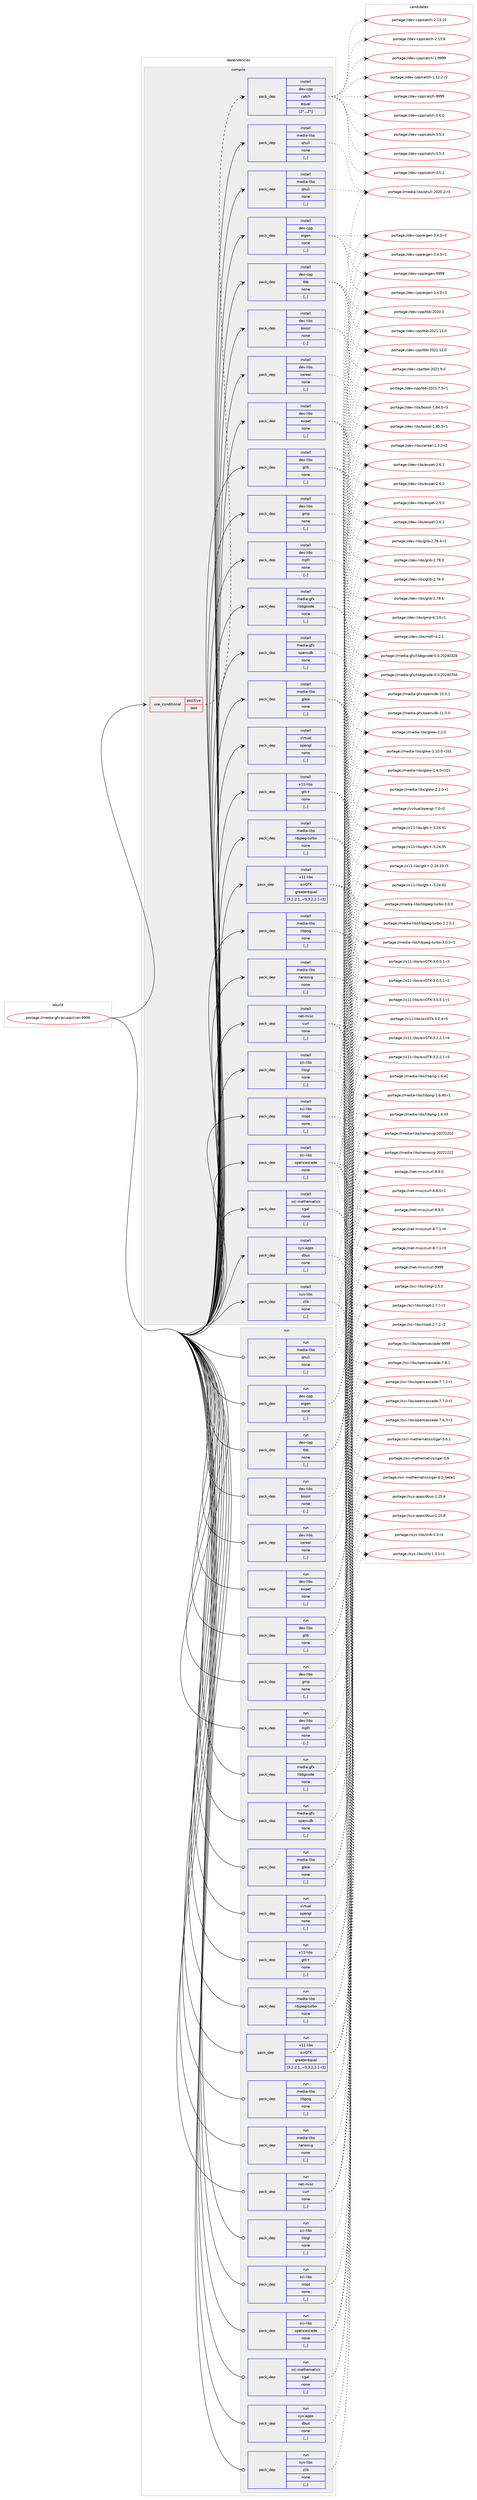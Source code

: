 digraph prolog {

# *************
# Graph options
# *************

newrank=true;
concentrate=true;
compound=true;
graph [rankdir=LR,fontname=Helvetica,fontsize=10,ranksep=1.5];#, ranksep=2.5, nodesep=0.2];
edge  [arrowhead=vee];
node  [fontname=Helvetica,fontsize=10];

# **********
# The ebuild
# **********

subgraph cluster_leftcol {
color=gray;
label=<<i>ebuild</i>>;
id [label="portage://media-gfx/prusaslicer-9999", color=red, width=4, href="../media-gfx/prusaslicer-9999.svg"];
}

# ****************
# The dependencies
# ****************

subgraph cluster_midcol {
color=gray;
label=<<i>dependencies</i>>;
subgraph cluster_compile {
fillcolor="#eeeeee";
style=filled;
label=<<i>compile</i>>;
subgraph cond73976 {
dependency293574 [label=<<TABLE BORDER="0" CELLBORDER="1" CELLSPACING="0" CELLPADDING="4"><TR><TD ROWSPAN="3" CELLPADDING="10">use_conditional</TD></TR><TR><TD>positive</TD></TR><TR><TD>test</TD></TR></TABLE>>, shape=none, color=red];
subgraph pack217248 {
dependency293575 [label=<<TABLE BORDER="0" CELLBORDER="1" CELLSPACING="0" CELLPADDING="4" WIDTH="220"><TR><TD ROWSPAN="6" CELLPADDING="30">pack_dep</TD></TR><TR><TD WIDTH="110">install</TD></TR><TR><TD>dev-cpp</TD></TR><TR><TD>catch</TD></TR><TR><TD>equal</TD></TR><TR><TD>[2*,,,2*]</TD></TR></TABLE>>, shape=none, color=blue];
}
dependency293574:e -> dependency293575:w [weight=20,style="dashed",arrowhead="vee"];
}
id:e -> dependency293574:w [weight=20,style="solid",arrowhead="vee"];
subgraph pack217249 {
dependency293576 [label=<<TABLE BORDER="0" CELLBORDER="1" CELLSPACING="0" CELLPADDING="4" WIDTH="220"><TR><TD ROWSPAN="6" CELLPADDING="30">pack_dep</TD></TR><TR><TD WIDTH="110">install</TD></TR><TR><TD>dev-cpp</TD></TR><TR><TD>eigen</TD></TR><TR><TD>none</TD></TR><TR><TD>[,,]</TD></TR></TABLE>>, shape=none, color=blue];
}
id:e -> dependency293576:w [weight=20,style="solid",arrowhead="vee"];
subgraph pack217250 {
dependency293577 [label=<<TABLE BORDER="0" CELLBORDER="1" CELLSPACING="0" CELLPADDING="4" WIDTH="220"><TR><TD ROWSPAN="6" CELLPADDING="30">pack_dep</TD></TR><TR><TD WIDTH="110">install</TD></TR><TR><TD>dev-cpp</TD></TR><TR><TD>tbb</TD></TR><TR><TD>none</TD></TR><TR><TD>[,,]</TD></TR></TABLE>>, shape=none, color=blue];
}
id:e -> dependency293577:w [weight=20,style="solid",arrowhead="vee"];
subgraph pack217251 {
dependency293578 [label=<<TABLE BORDER="0" CELLBORDER="1" CELLSPACING="0" CELLPADDING="4" WIDTH="220"><TR><TD ROWSPAN="6" CELLPADDING="30">pack_dep</TD></TR><TR><TD WIDTH="110">install</TD></TR><TR><TD>dev-libs</TD></TR><TR><TD>boost</TD></TR><TR><TD>none</TD></TR><TR><TD>[,,]</TD></TR></TABLE>>, shape=none, color=blue];
}
id:e -> dependency293578:w [weight=20,style="solid",arrowhead="vee"];
subgraph pack217252 {
dependency293579 [label=<<TABLE BORDER="0" CELLBORDER="1" CELLSPACING="0" CELLPADDING="4" WIDTH="220"><TR><TD ROWSPAN="6" CELLPADDING="30">pack_dep</TD></TR><TR><TD WIDTH="110">install</TD></TR><TR><TD>dev-libs</TD></TR><TR><TD>cereal</TD></TR><TR><TD>none</TD></TR><TR><TD>[,,]</TD></TR></TABLE>>, shape=none, color=blue];
}
id:e -> dependency293579:w [weight=20,style="solid",arrowhead="vee"];
subgraph pack217253 {
dependency293580 [label=<<TABLE BORDER="0" CELLBORDER="1" CELLSPACING="0" CELLPADDING="4" WIDTH="220"><TR><TD ROWSPAN="6" CELLPADDING="30">pack_dep</TD></TR><TR><TD WIDTH="110">install</TD></TR><TR><TD>dev-libs</TD></TR><TR><TD>expat</TD></TR><TR><TD>none</TD></TR><TR><TD>[,,]</TD></TR></TABLE>>, shape=none, color=blue];
}
id:e -> dependency293580:w [weight=20,style="solid",arrowhead="vee"];
subgraph pack217254 {
dependency293581 [label=<<TABLE BORDER="0" CELLBORDER="1" CELLSPACING="0" CELLPADDING="4" WIDTH="220"><TR><TD ROWSPAN="6" CELLPADDING="30">pack_dep</TD></TR><TR><TD WIDTH="110">install</TD></TR><TR><TD>dev-libs</TD></TR><TR><TD>glib</TD></TR><TR><TD>none</TD></TR><TR><TD>[,,]</TD></TR></TABLE>>, shape=none, color=blue];
}
id:e -> dependency293581:w [weight=20,style="solid",arrowhead="vee"];
subgraph pack217255 {
dependency293582 [label=<<TABLE BORDER="0" CELLBORDER="1" CELLSPACING="0" CELLPADDING="4" WIDTH="220"><TR><TD ROWSPAN="6" CELLPADDING="30">pack_dep</TD></TR><TR><TD WIDTH="110">install</TD></TR><TR><TD>dev-libs</TD></TR><TR><TD>gmp</TD></TR><TR><TD>none</TD></TR><TR><TD>[,,]</TD></TR></TABLE>>, shape=none, color=blue];
}
id:e -> dependency293582:w [weight=20,style="solid",arrowhead="vee"];
subgraph pack217256 {
dependency293583 [label=<<TABLE BORDER="0" CELLBORDER="1" CELLSPACING="0" CELLPADDING="4" WIDTH="220"><TR><TD ROWSPAN="6" CELLPADDING="30">pack_dep</TD></TR><TR><TD WIDTH="110">install</TD></TR><TR><TD>dev-libs</TD></TR><TR><TD>mpfr</TD></TR><TR><TD>none</TD></TR><TR><TD>[,,]</TD></TR></TABLE>>, shape=none, color=blue];
}
id:e -> dependency293583:w [weight=20,style="solid",arrowhead="vee"];
subgraph pack217257 {
dependency293584 [label=<<TABLE BORDER="0" CELLBORDER="1" CELLSPACING="0" CELLPADDING="4" WIDTH="220"><TR><TD ROWSPAN="6" CELLPADDING="30">pack_dep</TD></TR><TR><TD WIDTH="110">install</TD></TR><TR><TD>media-gfx</TD></TR><TR><TD>libbgcode</TD></TR><TR><TD>none</TD></TR><TR><TD>[,,]</TD></TR></TABLE>>, shape=none, color=blue];
}
id:e -> dependency293584:w [weight=20,style="solid",arrowhead="vee"];
subgraph pack217258 {
dependency293585 [label=<<TABLE BORDER="0" CELLBORDER="1" CELLSPACING="0" CELLPADDING="4" WIDTH="220"><TR><TD ROWSPAN="6" CELLPADDING="30">pack_dep</TD></TR><TR><TD WIDTH="110">install</TD></TR><TR><TD>media-gfx</TD></TR><TR><TD>openvdb</TD></TR><TR><TD>none</TD></TR><TR><TD>[,,]</TD></TR></TABLE>>, shape=none, color=blue];
}
id:e -> dependency293585:w [weight=20,style="solid",arrowhead="vee"];
subgraph pack217259 {
dependency293586 [label=<<TABLE BORDER="0" CELLBORDER="1" CELLSPACING="0" CELLPADDING="4" WIDTH="220"><TR><TD ROWSPAN="6" CELLPADDING="30">pack_dep</TD></TR><TR><TD WIDTH="110">install</TD></TR><TR><TD>media-libs</TD></TR><TR><TD>glew</TD></TR><TR><TD>none</TD></TR><TR><TD>[,,]</TD></TR></TABLE>>, shape=none, color=blue];
}
id:e -> dependency293586:w [weight=20,style="solid",arrowhead="vee"];
subgraph pack217260 {
dependency293587 [label=<<TABLE BORDER="0" CELLBORDER="1" CELLSPACING="0" CELLPADDING="4" WIDTH="220"><TR><TD ROWSPAN="6" CELLPADDING="30">pack_dep</TD></TR><TR><TD WIDTH="110">install</TD></TR><TR><TD>media-libs</TD></TR><TR><TD>libjpeg-turbo</TD></TR><TR><TD>none</TD></TR><TR><TD>[,,]</TD></TR></TABLE>>, shape=none, color=blue];
}
id:e -> dependency293587:w [weight=20,style="solid",arrowhead="vee"];
subgraph pack217261 {
dependency293588 [label=<<TABLE BORDER="0" CELLBORDER="1" CELLSPACING="0" CELLPADDING="4" WIDTH="220"><TR><TD ROWSPAN="6" CELLPADDING="30">pack_dep</TD></TR><TR><TD WIDTH="110">install</TD></TR><TR><TD>media-libs</TD></TR><TR><TD>libpng</TD></TR><TR><TD>none</TD></TR><TR><TD>[,,]</TD></TR></TABLE>>, shape=none, color=blue];
}
id:e -> dependency293588:w [weight=20,style="solid",arrowhead="vee"];
subgraph pack217262 {
dependency293589 [label=<<TABLE BORDER="0" CELLBORDER="1" CELLSPACING="0" CELLPADDING="4" WIDTH="220"><TR><TD ROWSPAN="6" CELLPADDING="30">pack_dep</TD></TR><TR><TD WIDTH="110">install</TD></TR><TR><TD>media-libs</TD></TR><TR><TD>nanosvg</TD></TR><TR><TD>none</TD></TR><TR><TD>[,,]</TD></TR></TABLE>>, shape=none, color=blue];
}
id:e -> dependency293589:w [weight=20,style="solid",arrowhead="vee"];
subgraph pack217263 {
dependency293590 [label=<<TABLE BORDER="0" CELLBORDER="1" CELLSPACING="0" CELLPADDING="4" WIDTH="220"><TR><TD ROWSPAN="6" CELLPADDING="30">pack_dep</TD></TR><TR><TD WIDTH="110">install</TD></TR><TR><TD>media-libs</TD></TR><TR><TD>qhull</TD></TR><TR><TD>none</TD></TR><TR><TD>[,,]</TD></TR></TABLE>>, shape=none, color=blue];
}
id:e -> dependency293590:w [weight=20,style="solid",arrowhead="vee"];
subgraph pack217264 {
dependency293591 [label=<<TABLE BORDER="0" CELLBORDER="1" CELLSPACING="0" CELLPADDING="4" WIDTH="220"><TR><TD ROWSPAN="6" CELLPADDING="30">pack_dep</TD></TR><TR><TD WIDTH="110">install</TD></TR><TR><TD>media-libs</TD></TR><TR><TD>qhull</TD></TR><TR><TD>none</TD></TR><TR><TD>[,,]</TD></TR></TABLE>>, shape=none, color=blue];
}
id:e -> dependency293591:w [weight=20,style="solid",arrowhead="vee"];
subgraph pack217265 {
dependency293592 [label=<<TABLE BORDER="0" CELLBORDER="1" CELLSPACING="0" CELLPADDING="4" WIDTH="220"><TR><TD ROWSPAN="6" CELLPADDING="30">pack_dep</TD></TR><TR><TD WIDTH="110">install</TD></TR><TR><TD>net-misc</TD></TR><TR><TD>curl</TD></TR><TR><TD>none</TD></TR><TR><TD>[,,]</TD></TR></TABLE>>, shape=none, color=blue];
}
id:e -> dependency293592:w [weight=20,style="solid",arrowhead="vee"];
subgraph pack217266 {
dependency293593 [label=<<TABLE BORDER="0" CELLBORDER="1" CELLSPACING="0" CELLPADDING="4" WIDTH="220"><TR><TD ROWSPAN="6" CELLPADDING="30">pack_dep</TD></TR><TR><TD WIDTH="110">install</TD></TR><TR><TD>sci-libs</TD></TR><TR><TD>libigl</TD></TR><TR><TD>none</TD></TR><TR><TD>[,,]</TD></TR></TABLE>>, shape=none, color=blue];
}
id:e -> dependency293593:w [weight=20,style="solid",arrowhead="vee"];
subgraph pack217267 {
dependency293594 [label=<<TABLE BORDER="0" CELLBORDER="1" CELLSPACING="0" CELLPADDING="4" WIDTH="220"><TR><TD ROWSPAN="6" CELLPADDING="30">pack_dep</TD></TR><TR><TD WIDTH="110">install</TD></TR><TR><TD>sci-libs</TD></TR><TR><TD>nlopt</TD></TR><TR><TD>none</TD></TR><TR><TD>[,,]</TD></TR></TABLE>>, shape=none, color=blue];
}
id:e -> dependency293594:w [weight=20,style="solid",arrowhead="vee"];
subgraph pack217268 {
dependency293595 [label=<<TABLE BORDER="0" CELLBORDER="1" CELLSPACING="0" CELLPADDING="4" WIDTH="220"><TR><TD ROWSPAN="6" CELLPADDING="30">pack_dep</TD></TR><TR><TD WIDTH="110">install</TD></TR><TR><TD>sci-libs</TD></TR><TR><TD>opencascade</TD></TR><TR><TD>none</TD></TR><TR><TD>[,,]</TD></TR></TABLE>>, shape=none, color=blue];
}
id:e -> dependency293595:w [weight=20,style="solid",arrowhead="vee"];
subgraph pack217269 {
dependency293596 [label=<<TABLE BORDER="0" CELLBORDER="1" CELLSPACING="0" CELLPADDING="4" WIDTH="220"><TR><TD ROWSPAN="6" CELLPADDING="30">pack_dep</TD></TR><TR><TD WIDTH="110">install</TD></TR><TR><TD>sci-mathematics</TD></TR><TR><TD>cgal</TD></TR><TR><TD>none</TD></TR><TR><TD>[,,]</TD></TR></TABLE>>, shape=none, color=blue];
}
id:e -> dependency293596:w [weight=20,style="solid",arrowhead="vee"];
subgraph pack217270 {
dependency293597 [label=<<TABLE BORDER="0" CELLBORDER="1" CELLSPACING="0" CELLPADDING="4" WIDTH="220"><TR><TD ROWSPAN="6" CELLPADDING="30">pack_dep</TD></TR><TR><TD WIDTH="110">install</TD></TR><TR><TD>sys-apps</TD></TR><TR><TD>dbus</TD></TR><TR><TD>none</TD></TR><TR><TD>[,,]</TD></TR></TABLE>>, shape=none, color=blue];
}
id:e -> dependency293597:w [weight=20,style="solid",arrowhead="vee"];
subgraph pack217271 {
dependency293598 [label=<<TABLE BORDER="0" CELLBORDER="1" CELLSPACING="0" CELLPADDING="4" WIDTH="220"><TR><TD ROWSPAN="6" CELLPADDING="30">pack_dep</TD></TR><TR><TD WIDTH="110">install</TD></TR><TR><TD>sys-libs</TD></TR><TR><TD>zlib</TD></TR><TR><TD>none</TD></TR><TR><TD>[,,]</TD></TR></TABLE>>, shape=none, color=blue];
}
id:e -> dependency293598:w [weight=20,style="solid",arrowhead="vee"];
subgraph pack217272 {
dependency293599 [label=<<TABLE BORDER="0" CELLBORDER="1" CELLSPACING="0" CELLPADDING="4" WIDTH="220"><TR><TD ROWSPAN="6" CELLPADDING="30">pack_dep</TD></TR><TR><TD WIDTH="110">install</TD></TR><TR><TD>virtual</TD></TR><TR><TD>opengl</TD></TR><TR><TD>none</TD></TR><TR><TD>[,,]</TD></TR></TABLE>>, shape=none, color=blue];
}
id:e -> dependency293599:w [weight=20,style="solid",arrowhead="vee"];
subgraph pack217273 {
dependency293600 [label=<<TABLE BORDER="0" CELLBORDER="1" CELLSPACING="0" CELLPADDING="4" WIDTH="220"><TR><TD ROWSPAN="6" CELLPADDING="30">pack_dep</TD></TR><TR><TD WIDTH="110">install</TD></TR><TR><TD>x11-libs</TD></TR><TR><TD>gtk+</TD></TR><TR><TD>none</TD></TR><TR><TD>[,,]</TD></TR></TABLE>>, shape=none, color=blue];
}
id:e -> dependency293600:w [weight=20,style="solid",arrowhead="vee"];
subgraph pack217274 {
dependency293601 [label=<<TABLE BORDER="0" CELLBORDER="1" CELLSPACING="0" CELLPADDING="4" WIDTH="220"><TR><TD ROWSPAN="6" CELLPADDING="30">pack_dep</TD></TR><TR><TD WIDTH="110">install</TD></TR><TR><TD>x11-libs</TD></TR><TR><TD>wxGTK</TD></TR><TR><TD>greaterequal</TD></TR><TR><TD>[3.2.2.1,,-r3,3.2.2.1-r3]</TD></TR></TABLE>>, shape=none, color=blue];
}
id:e -> dependency293601:w [weight=20,style="solid",arrowhead="vee"];
}
subgraph cluster_compileandrun {
fillcolor="#eeeeee";
style=filled;
label=<<i>compile and run</i>>;
}
subgraph cluster_run {
fillcolor="#eeeeee";
style=filled;
label=<<i>run</i>>;
subgraph pack217275 {
dependency293602 [label=<<TABLE BORDER="0" CELLBORDER="1" CELLSPACING="0" CELLPADDING="4" WIDTH="220"><TR><TD ROWSPAN="6" CELLPADDING="30">pack_dep</TD></TR><TR><TD WIDTH="110">run</TD></TR><TR><TD>dev-cpp</TD></TR><TR><TD>eigen</TD></TR><TR><TD>none</TD></TR><TR><TD>[,,]</TD></TR></TABLE>>, shape=none, color=blue];
}
id:e -> dependency293602:w [weight=20,style="solid",arrowhead="odot"];
subgraph pack217276 {
dependency293603 [label=<<TABLE BORDER="0" CELLBORDER="1" CELLSPACING="0" CELLPADDING="4" WIDTH="220"><TR><TD ROWSPAN="6" CELLPADDING="30">pack_dep</TD></TR><TR><TD WIDTH="110">run</TD></TR><TR><TD>dev-cpp</TD></TR><TR><TD>tbb</TD></TR><TR><TD>none</TD></TR><TR><TD>[,,]</TD></TR></TABLE>>, shape=none, color=blue];
}
id:e -> dependency293603:w [weight=20,style="solid",arrowhead="odot"];
subgraph pack217277 {
dependency293604 [label=<<TABLE BORDER="0" CELLBORDER="1" CELLSPACING="0" CELLPADDING="4" WIDTH="220"><TR><TD ROWSPAN="6" CELLPADDING="30">pack_dep</TD></TR><TR><TD WIDTH="110">run</TD></TR><TR><TD>dev-libs</TD></TR><TR><TD>boost</TD></TR><TR><TD>none</TD></TR><TR><TD>[,,]</TD></TR></TABLE>>, shape=none, color=blue];
}
id:e -> dependency293604:w [weight=20,style="solid",arrowhead="odot"];
subgraph pack217278 {
dependency293605 [label=<<TABLE BORDER="0" CELLBORDER="1" CELLSPACING="0" CELLPADDING="4" WIDTH="220"><TR><TD ROWSPAN="6" CELLPADDING="30">pack_dep</TD></TR><TR><TD WIDTH="110">run</TD></TR><TR><TD>dev-libs</TD></TR><TR><TD>cereal</TD></TR><TR><TD>none</TD></TR><TR><TD>[,,]</TD></TR></TABLE>>, shape=none, color=blue];
}
id:e -> dependency293605:w [weight=20,style="solid",arrowhead="odot"];
subgraph pack217279 {
dependency293606 [label=<<TABLE BORDER="0" CELLBORDER="1" CELLSPACING="0" CELLPADDING="4" WIDTH="220"><TR><TD ROWSPAN="6" CELLPADDING="30">pack_dep</TD></TR><TR><TD WIDTH="110">run</TD></TR><TR><TD>dev-libs</TD></TR><TR><TD>expat</TD></TR><TR><TD>none</TD></TR><TR><TD>[,,]</TD></TR></TABLE>>, shape=none, color=blue];
}
id:e -> dependency293606:w [weight=20,style="solid",arrowhead="odot"];
subgraph pack217280 {
dependency293607 [label=<<TABLE BORDER="0" CELLBORDER="1" CELLSPACING="0" CELLPADDING="4" WIDTH="220"><TR><TD ROWSPAN="6" CELLPADDING="30">pack_dep</TD></TR><TR><TD WIDTH="110">run</TD></TR><TR><TD>dev-libs</TD></TR><TR><TD>glib</TD></TR><TR><TD>none</TD></TR><TR><TD>[,,]</TD></TR></TABLE>>, shape=none, color=blue];
}
id:e -> dependency293607:w [weight=20,style="solid",arrowhead="odot"];
subgraph pack217281 {
dependency293608 [label=<<TABLE BORDER="0" CELLBORDER="1" CELLSPACING="0" CELLPADDING="4" WIDTH="220"><TR><TD ROWSPAN="6" CELLPADDING="30">pack_dep</TD></TR><TR><TD WIDTH="110">run</TD></TR><TR><TD>dev-libs</TD></TR><TR><TD>gmp</TD></TR><TR><TD>none</TD></TR><TR><TD>[,,]</TD></TR></TABLE>>, shape=none, color=blue];
}
id:e -> dependency293608:w [weight=20,style="solid",arrowhead="odot"];
subgraph pack217282 {
dependency293609 [label=<<TABLE BORDER="0" CELLBORDER="1" CELLSPACING="0" CELLPADDING="4" WIDTH="220"><TR><TD ROWSPAN="6" CELLPADDING="30">pack_dep</TD></TR><TR><TD WIDTH="110">run</TD></TR><TR><TD>dev-libs</TD></TR><TR><TD>mpfr</TD></TR><TR><TD>none</TD></TR><TR><TD>[,,]</TD></TR></TABLE>>, shape=none, color=blue];
}
id:e -> dependency293609:w [weight=20,style="solid",arrowhead="odot"];
subgraph pack217283 {
dependency293610 [label=<<TABLE BORDER="0" CELLBORDER="1" CELLSPACING="0" CELLPADDING="4" WIDTH="220"><TR><TD ROWSPAN="6" CELLPADDING="30">pack_dep</TD></TR><TR><TD WIDTH="110">run</TD></TR><TR><TD>media-gfx</TD></TR><TR><TD>libbgcode</TD></TR><TR><TD>none</TD></TR><TR><TD>[,,]</TD></TR></TABLE>>, shape=none, color=blue];
}
id:e -> dependency293610:w [weight=20,style="solid",arrowhead="odot"];
subgraph pack217284 {
dependency293611 [label=<<TABLE BORDER="0" CELLBORDER="1" CELLSPACING="0" CELLPADDING="4" WIDTH="220"><TR><TD ROWSPAN="6" CELLPADDING="30">pack_dep</TD></TR><TR><TD WIDTH="110">run</TD></TR><TR><TD>media-gfx</TD></TR><TR><TD>openvdb</TD></TR><TR><TD>none</TD></TR><TR><TD>[,,]</TD></TR></TABLE>>, shape=none, color=blue];
}
id:e -> dependency293611:w [weight=20,style="solid",arrowhead="odot"];
subgraph pack217285 {
dependency293612 [label=<<TABLE BORDER="0" CELLBORDER="1" CELLSPACING="0" CELLPADDING="4" WIDTH="220"><TR><TD ROWSPAN="6" CELLPADDING="30">pack_dep</TD></TR><TR><TD WIDTH="110">run</TD></TR><TR><TD>media-libs</TD></TR><TR><TD>glew</TD></TR><TR><TD>none</TD></TR><TR><TD>[,,]</TD></TR></TABLE>>, shape=none, color=blue];
}
id:e -> dependency293612:w [weight=20,style="solid",arrowhead="odot"];
subgraph pack217286 {
dependency293613 [label=<<TABLE BORDER="0" CELLBORDER="1" CELLSPACING="0" CELLPADDING="4" WIDTH="220"><TR><TD ROWSPAN="6" CELLPADDING="30">pack_dep</TD></TR><TR><TD WIDTH="110">run</TD></TR><TR><TD>media-libs</TD></TR><TR><TD>libjpeg-turbo</TD></TR><TR><TD>none</TD></TR><TR><TD>[,,]</TD></TR></TABLE>>, shape=none, color=blue];
}
id:e -> dependency293613:w [weight=20,style="solid",arrowhead="odot"];
subgraph pack217287 {
dependency293614 [label=<<TABLE BORDER="0" CELLBORDER="1" CELLSPACING="0" CELLPADDING="4" WIDTH="220"><TR><TD ROWSPAN="6" CELLPADDING="30">pack_dep</TD></TR><TR><TD WIDTH="110">run</TD></TR><TR><TD>media-libs</TD></TR><TR><TD>libpng</TD></TR><TR><TD>none</TD></TR><TR><TD>[,,]</TD></TR></TABLE>>, shape=none, color=blue];
}
id:e -> dependency293614:w [weight=20,style="solid",arrowhead="odot"];
subgraph pack217288 {
dependency293615 [label=<<TABLE BORDER="0" CELLBORDER="1" CELLSPACING="0" CELLPADDING="4" WIDTH="220"><TR><TD ROWSPAN="6" CELLPADDING="30">pack_dep</TD></TR><TR><TD WIDTH="110">run</TD></TR><TR><TD>media-libs</TD></TR><TR><TD>nanosvg</TD></TR><TR><TD>none</TD></TR><TR><TD>[,,]</TD></TR></TABLE>>, shape=none, color=blue];
}
id:e -> dependency293615:w [weight=20,style="solid",arrowhead="odot"];
subgraph pack217289 {
dependency293616 [label=<<TABLE BORDER="0" CELLBORDER="1" CELLSPACING="0" CELLPADDING="4" WIDTH="220"><TR><TD ROWSPAN="6" CELLPADDING="30">pack_dep</TD></TR><TR><TD WIDTH="110">run</TD></TR><TR><TD>media-libs</TD></TR><TR><TD>qhull</TD></TR><TR><TD>none</TD></TR><TR><TD>[,,]</TD></TR></TABLE>>, shape=none, color=blue];
}
id:e -> dependency293616:w [weight=20,style="solid",arrowhead="odot"];
subgraph pack217290 {
dependency293617 [label=<<TABLE BORDER="0" CELLBORDER="1" CELLSPACING="0" CELLPADDING="4" WIDTH="220"><TR><TD ROWSPAN="6" CELLPADDING="30">pack_dep</TD></TR><TR><TD WIDTH="110">run</TD></TR><TR><TD>net-misc</TD></TR><TR><TD>curl</TD></TR><TR><TD>none</TD></TR><TR><TD>[,,]</TD></TR></TABLE>>, shape=none, color=blue];
}
id:e -> dependency293617:w [weight=20,style="solid",arrowhead="odot"];
subgraph pack217291 {
dependency293618 [label=<<TABLE BORDER="0" CELLBORDER="1" CELLSPACING="0" CELLPADDING="4" WIDTH="220"><TR><TD ROWSPAN="6" CELLPADDING="30">pack_dep</TD></TR><TR><TD WIDTH="110">run</TD></TR><TR><TD>sci-libs</TD></TR><TR><TD>libigl</TD></TR><TR><TD>none</TD></TR><TR><TD>[,,]</TD></TR></TABLE>>, shape=none, color=blue];
}
id:e -> dependency293618:w [weight=20,style="solid",arrowhead="odot"];
subgraph pack217292 {
dependency293619 [label=<<TABLE BORDER="0" CELLBORDER="1" CELLSPACING="0" CELLPADDING="4" WIDTH="220"><TR><TD ROWSPAN="6" CELLPADDING="30">pack_dep</TD></TR><TR><TD WIDTH="110">run</TD></TR><TR><TD>sci-libs</TD></TR><TR><TD>nlopt</TD></TR><TR><TD>none</TD></TR><TR><TD>[,,]</TD></TR></TABLE>>, shape=none, color=blue];
}
id:e -> dependency293619:w [weight=20,style="solid",arrowhead="odot"];
subgraph pack217293 {
dependency293620 [label=<<TABLE BORDER="0" CELLBORDER="1" CELLSPACING="0" CELLPADDING="4" WIDTH="220"><TR><TD ROWSPAN="6" CELLPADDING="30">pack_dep</TD></TR><TR><TD WIDTH="110">run</TD></TR><TR><TD>sci-libs</TD></TR><TR><TD>opencascade</TD></TR><TR><TD>none</TD></TR><TR><TD>[,,]</TD></TR></TABLE>>, shape=none, color=blue];
}
id:e -> dependency293620:w [weight=20,style="solid",arrowhead="odot"];
subgraph pack217294 {
dependency293621 [label=<<TABLE BORDER="0" CELLBORDER="1" CELLSPACING="0" CELLPADDING="4" WIDTH="220"><TR><TD ROWSPAN="6" CELLPADDING="30">pack_dep</TD></TR><TR><TD WIDTH="110">run</TD></TR><TR><TD>sci-mathematics</TD></TR><TR><TD>cgal</TD></TR><TR><TD>none</TD></TR><TR><TD>[,,]</TD></TR></TABLE>>, shape=none, color=blue];
}
id:e -> dependency293621:w [weight=20,style="solid",arrowhead="odot"];
subgraph pack217295 {
dependency293622 [label=<<TABLE BORDER="0" CELLBORDER="1" CELLSPACING="0" CELLPADDING="4" WIDTH="220"><TR><TD ROWSPAN="6" CELLPADDING="30">pack_dep</TD></TR><TR><TD WIDTH="110">run</TD></TR><TR><TD>sys-apps</TD></TR><TR><TD>dbus</TD></TR><TR><TD>none</TD></TR><TR><TD>[,,]</TD></TR></TABLE>>, shape=none, color=blue];
}
id:e -> dependency293622:w [weight=20,style="solid",arrowhead="odot"];
subgraph pack217296 {
dependency293623 [label=<<TABLE BORDER="0" CELLBORDER="1" CELLSPACING="0" CELLPADDING="4" WIDTH="220"><TR><TD ROWSPAN="6" CELLPADDING="30">pack_dep</TD></TR><TR><TD WIDTH="110">run</TD></TR><TR><TD>sys-libs</TD></TR><TR><TD>zlib</TD></TR><TR><TD>none</TD></TR><TR><TD>[,,]</TD></TR></TABLE>>, shape=none, color=blue];
}
id:e -> dependency293623:w [weight=20,style="solid",arrowhead="odot"];
subgraph pack217297 {
dependency293624 [label=<<TABLE BORDER="0" CELLBORDER="1" CELLSPACING="0" CELLPADDING="4" WIDTH="220"><TR><TD ROWSPAN="6" CELLPADDING="30">pack_dep</TD></TR><TR><TD WIDTH="110">run</TD></TR><TR><TD>virtual</TD></TR><TR><TD>opengl</TD></TR><TR><TD>none</TD></TR><TR><TD>[,,]</TD></TR></TABLE>>, shape=none, color=blue];
}
id:e -> dependency293624:w [weight=20,style="solid",arrowhead="odot"];
subgraph pack217298 {
dependency293625 [label=<<TABLE BORDER="0" CELLBORDER="1" CELLSPACING="0" CELLPADDING="4" WIDTH="220"><TR><TD ROWSPAN="6" CELLPADDING="30">pack_dep</TD></TR><TR><TD WIDTH="110">run</TD></TR><TR><TD>x11-libs</TD></TR><TR><TD>gtk+</TD></TR><TR><TD>none</TD></TR><TR><TD>[,,]</TD></TR></TABLE>>, shape=none, color=blue];
}
id:e -> dependency293625:w [weight=20,style="solid",arrowhead="odot"];
subgraph pack217299 {
dependency293626 [label=<<TABLE BORDER="0" CELLBORDER="1" CELLSPACING="0" CELLPADDING="4" WIDTH="220"><TR><TD ROWSPAN="6" CELLPADDING="30">pack_dep</TD></TR><TR><TD WIDTH="110">run</TD></TR><TR><TD>x11-libs</TD></TR><TR><TD>wxGTK</TD></TR><TR><TD>greaterequal</TD></TR><TR><TD>[3.2.2.1,,-r3,3.2.2.1-r3]</TD></TR></TABLE>>, shape=none, color=blue];
}
id:e -> dependency293626:w [weight=20,style="solid",arrowhead="odot"];
}
}

# **************
# The candidates
# **************

subgraph cluster_choices {
rank=same;
color=gray;
label=<<i>candidates</i>>;

subgraph choice217248 {
color=black;
nodesep=1;
choice1001011184599112112479997116991044557575757 [label="portage://dev-cpp/catch-9999", color=red, width=4,href="../dev-cpp/catch-9999.svg"];
choice100101118459911211247999711699104455146544648 [label="portage://dev-cpp/catch-3.6.0", color=red, width=4,href="../dev-cpp/catch-3.6.0.svg"];
choice100101118459911211247999711699104455146534652 [label="portage://dev-cpp/catch-3.5.4", color=red, width=4,href="../dev-cpp/catch-3.5.4.svg"];
choice100101118459911211247999711699104455146534651 [label="portage://dev-cpp/catch-3.5.3", color=red, width=4,href="../dev-cpp/catch-3.5.3.svg"];
choice100101118459911211247999711699104455146534650 [label="portage://dev-cpp/catch-3.5.2", color=red, width=4,href="../dev-cpp/catch-3.5.2.svg"];
choice1001011184599112112479997116991044550464951464948 [label="portage://dev-cpp/catch-2.13.10", color=red, width=4,href="../dev-cpp/catch-2.13.10.svg"];
choice10010111845991121124799971169910445504649514656 [label="portage://dev-cpp/catch-2.13.8", color=red, width=4,href="../dev-cpp/catch-2.13.8.svg"];
choice10010111845991121124799971169910445494657575757 [label="portage://dev-cpp/catch-1.9999", color=red, width=4,href="../dev-cpp/catch-1.9999.svg"];
choice100101118459911211247999711699104454946495046504511450 [label="portage://dev-cpp/catch-1.12.2-r2", color=red, width=4,href="../dev-cpp/catch-1.12.2-r2.svg"];
dependency293575:e -> choice1001011184599112112479997116991044557575757:w [style=dotted,weight="100"];
dependency293575:e -> choice100101118459911211247999711699104455146544648:w [style=dotted,weight="100"];
dependency293575:e -> choice100101118459911211247999711699104455146534652:w [style=dotted,weight="100"];
dependency293575:e -> choice100101118459911211247999711699104455146534651:w [style=dotted,weight="100"];
dependency293575:e -> choice100101118459911211247999711699104455146534650:w [style=dotted,weight="100"];
dependency293575:e -> choice1001011184599112112479997116991044550464951464948:w [style=dotted,weight="100"];
dependency293575:e -> choice10010111845991121124799971169910445504649514656:w [style=dotted,weight="100"];
dependency293575:e -> choice10010111845991121124799971169910445494657575757:w [style=dotted,weight="100"];
dependency293575:e -> choice100101118459911211247999711699104454946495046504511450:w [style=dotted,weight="100"];
}
subgraph choice217249 {
color=black;
nodesep=1;
choice1001011184599112112471011051031011104557575757 [label="portage://dev-cpp/eigen-9999", color=red, width=4,href="../dev-cpp/eigen-9999.svg"];
choice1001011184599112112471011051031011104551465246484511451 [label="portage://dev-cpp/eigen-3.4.0-r3", color=red, width=4,href="../dev-cpp/eigen-3.4.0-r3.svg"];
choice1001011184599112112471011051031011104551465246484511450 [label="portage://dev-cpp/eigen-3.4.0-r2", color=red, width=4,href="../dev-cpp/eigen-3.4.0-r2.svg"];
choice1001011184599112112471011051031011104551465246484511449 [label="portage://dev-cpp/eigen-3.4.0-r1", color=red, width=4,href="../dev-cpp/eigen-3.4.0-r1.svg"];
dependency293576:e -> choice1001011184599112112471011051031011104557575757:w [style=dotted,weight="100"];
dependency293576:e -> choice1001011184599112112471011051031011104551465246484511451:w [style=dotted,weight="100"];
dependency293576:e -> choice1001011184599112112471011051031011104551465246484511450:w [style=dotted,weight="100"];
dependency293576:e -> choice1001011184599112112471011051031011104551465246484511449:w [style=dotted,weight="100"];
}
subgraph choice217250 {
color=black;
nodesep=1;
choice100101118459911211247116989845504850494649514648 [label="portage://dev-cpp/tbb-2021.13.0", color=red, width=4,href="../dev-cpp/tbb-2021.13.0.svg"];
choice100101118459911211247116989845504850494649504648 [label="portage://dev-cpp/tbb-2021.12.0", color=red, width=4,href="../dev-cpp/tbb-2021.12.0.svg"];
choice1001011184599112112471169898455048504946574648 [label="portage://dev-cpp/tbb-2021.9.0", color=red, width=4,href="../dev-cpp/tbb-2021.9.0.svg"];
choice10010111845991121124711698984550485049465546484511449 [label="portage://dev-cpp/tbb-2021.7.0-r1", color=red, width=4,href="../dev-cpp/tbb-2021.7.0-r1.svg"];
choice100101118459911211247116989845504850484651 [label="portage://dev-cpp/tbb-2020.3", color=red, width=4,href="../dev-cpp/tbb-2020.3.svg"];
dependency293577:e -> choice100101118459911211247116989845504850494649514648:w [style=dotted,weight="100"];
dependency293577:e -> choice100101118459911211247116989845504850494649504648:w [style=dotted,weight="100"];
dependency293577:e -> choice1001011184599112112471169898455048504946574648:w [style=dotted,weight="100"];
dependency293577:e -> choice10010111845991121124711698984550485049465546484511449:w [style=dotted,weight="100"];
dependency293577:e -> choice100101118459911211247116989845504850484651:w [style=dotted,weight="100"];
}
subgraph choice217251 {
color=black;
nodesep=1;
choice10010111845108105981154798111111115116454946565346484511449 [label="portage://dev-libs/boost-1.85.0-r1", color=red, width=4,href="../dev-libs/boost-1.85.0-r1.svg"];
choice10010111845108105981154798111111115116454946565246484511451 [label="portage://dev-libs/boost-1.84.0-r3", color=red, width=4,href="../dev-libs/boost-1.84.0-r3.svg"];
dependency293578:e -> choice10010111845108105981154798111111115116454946565346484511449:w [style=dotted,weight="100"];
dependency293578:e -> choice10010111845108105981154798111111115116454946565246484511451:w [style=dotted,weight="100"];
}
subgraph choice217252 {
color=black;
nodesep=1;
choice10010111845108105981154799101114101971084549465146504511450 [label="portage://dev-libs/cereal-1.3.2-r2", color=red, width=4,href="../dev-libs/cereal-1.3.2-r2.svg"];
dependency293579:e -> choice10010111845108105981154799101114101971084549465146504511450:w [style=dotted,weight="100"];
}
subgraph choice217253 {
color=black;
nodesep=1;
choice10010111845108105981154710112011297116455046544650 [label="portage://dev-libs/expat-2.6.2", color=red, width=4,href="../dev-libs/expat-2.6.2.svg"];
choice10010111845108105981154710112011297116455046544649 [label="portage://dev-libs/expat-2.6.1", color=red, width=4,href="../dev-libs/expat-2.6.1.svg"];
choice10010111845108105981154710112011297116455046544648 [label="portage://dev-libs/expat-2.6.0", color=red, width=4,href="../dev-libs/expat-2.6.0.svg"];
choice10010111845108105981154710112011297116455046534648 [label="portage://dev-libs/expat-2.5.0", color=red, width=4,href="../dev-libs/expat-2.5.0.svg"];
dependency293580:e -> choice10010111845108105981154710112011297116455046544650:w [style=dotted,weight="100"];
dependency293580:e -> choice10010111845108105981154710112011297116455046544649:w [style=dotted,weight="100"];
dependency293580:e -> choice10010111845108105981154710112011297116455046544648:w [style=dotted,weight="100"];
dependency293580:e -> choice10010111845108105981154710112011297116455046534648:w [style=dotted,weight="100"];
}
subgraph choice217254 {
color=black;
nodesep=1;
choice1001011184510810598115471031081059845504655564654 [label="portage://dev-libs/glib-2.78.6", color=red, width=4,href="../dev-libs/glib-2.78.6.svg"];
choice10010111845108105981154710310810598455046555646524511449 [label="portage://dev-libs/glib-2.78.4-r1", color=red, width=4,href="../dev-libs/glib-2.78.4-r1.svg"];
choice1001011184510810598115471031081059845504655564651 [label="portage://dev-libs/glib-2.78.3", color=red, width=4,href="../dev-libs/glib-2.78.3.svg"];
choice1001011184510810598115471031081059845504655544652 [label="portage://dev-libs/glib-2.76.4", color=red, width=4,href="../dev-libs/glib-2.76.4.svg"];
dependency293581:e -> choice1001011184510810598115471031081059845504655564654:w [style=dotted,weight="100"];
dependency293581:e -> choice10010111845108105981154710310810598455046555646524511449:w [style=dotted,weight="100"];
dependency293581:e -> choice1001011184510810598115471031081059845504655564651:w [style=dotted,weight="100"];
dependency293581:e -> choice1001011184510810598115471031081059845504655544652:w [style=dotted,weight="100"];
}
subgraph choice217255 {
color=black;
nodesep=1;
choice1001011184510810598115471031091124554465146484511449 [label="portage://dev-libs/gmp-6.3.0-r1", color=red, width=4,href="../dev-libs/gmp-6.3.0-r1.svg"];
dependency293582:e -> choice1001011184510810598115471031091124554465146484511449:w [style=dotted,weight="100"];
}
subgraph choice217256 {
color=black;
nodesep=1;
choice100101118451081059811547109112102114455246504649 [label="portage://dev-libs/mpfr-4.2.1", color=red, width=4,href="../dev-libs/mpfr-4.2.1.svg"];
dependency293583:e -> choice100101118451081059811547109112102114455246504649:w [style=dotted,weight="100"];
}
subgraph choice217257 {
color=black;
nodesep=1;
choice10910110010597451031021204710810598981039911110010145484648465048505248554852 [label="portage://media-gfx/libbgcode-0.0.20240704", color=red, width=4,href="../media-gfx/libbgcode-0.0.20240704.svg"];
choice10910110010597451031021204710810598981039911110010145484648465048505248515056 [label="portage://media-gfx/libbgcode-0.0.20240328", color=red, width=4,href="../media-gfx/libbgcode-0.0.20240328.svg"];
dependency293584:e -> choice10910110010597451031021204710810598981039911110010145484648465048505248554852:w [style=dotted,weight="100"];
dependency293584:e -> choice10910110010597451031021204710810598981039911110010145484648465048505248515056:w [style=dotted,weight="100"];
}
subgraph choice217258 {
color=black;
nodesep=1;
choice1091011001059745103102120471111121011101181009845494946484648 [label="portage://media-gfx/openvdb-11.0.0", color=red, width=4,href="../media-gfx/openvdb-11.0.0.svg"];
choice1091011001059745103102120471111121011101181009845494846484649 [label="portage://media-gfx/openvdb-10.0.1", color=red, width=4,href="../media-gfx/openvdb-10.0.1.svg"];
dependency293585:e -> choice1091011001059745103102120471111121011101181009845494946484648:w [style=dotted,weight="100"];
dependency293585:e -> choice1091011001059745103102120471111121011101181009845494846484649:w [style=dotted,weight="100"];
}
subgraph choice217259 {
color=black;
nodesep=1;
choice109101100105974510810598115471031081011194550465046484511449 [label="portage://media-libs/glew-2.2.0-r1", color=red, width=4,href="../media-libs/glew-2.2.0-r1.svg"];
choice10910110010597451081059811547103108101119455046504648 [label="portage://media-libs/glew-2.2.0", color=red, width=4,href="../media-libs/glew-2.2.0.svg"];
choice109101100105974510810598115471031081011194549464948464845114494849 [label="portage://media-libs/glew-1.10.0-r101", color=red, width=4,href="../media-libs/glew-1.10.0-r101.svg"];
choice1091011001059745108105981154710310810111945494654464845114494849 [label="portage://media-libs/glew-1.6.0-r101", color=red, width=4,href="../media-libs/glew-1.6.0-r101.svg"];
dependency293586:e -> choice109101100105974510810598115471031081011194550465046484511449:w [style=dotted,weight="100"];
dependency293586:e -> choice10910110010597451081059811547103108101119455046504648:w [style=dotted,weight="100"];
dependency293586:e -> choice109101100105974510810598115471031081011194549464948464845114494849:w [style=dotted,weight="100"];
dependency293586:e -> choice1091011001059745108105981154710310810111945494654464845114494849:w [style=dotted,weight="100"];
}
subgraph choice217260 {
color=black;
nodesep=1;
choice109101100105974510810598115471081059810611210110345116117114981114551464846514511449 [label="portage://media-libs/libjpeg-turbo-3.0.3-r1", color=red, width=4,href="../media-libs/libjpeg-turbo-3.0.3-r1.svg"];
choice10910110010597451081059811547108105981061121011034511611711498111455146484648 [label="portage://media-libs/libjpeg-turbo-3.0.0", color=red, width=4,href="../media-libs/libjpeg-turbo-3.0.0.svg"];
choice109101100105974510810598115471081059810611210110345116117114981114550464946534649 [label="portage://media-libs/libjpeg-turbo-2.1.5.1", color=red, width=4,href="../media-libs/libjpeg-turbo-2.1.5.1.svg"];
dependency293587:e -> choice109101100105974510810598115471081059810611210110345116117114981114551464846514511449:w [style=dotted,weight="100"];
dependency293587:e -> choice10910110010597451081059811547108105981061121011034511611711498111455146484648:w [style=dotted,weight="100"];
dependency293587:e -> choice109101100105974510810598115471081059810611210110345116117114981114550464946534649:w [style=dotted,weight="100"];
}
subgraph choice217261 {
color=black;
nodesep=1;
choice109101100105974510810598115471081059811211010345494654465251 [label="portage://media-libs/libpng-1.6.43", color=red, width=4,href="../media-libs/libpng-1.6.43.svg"];
choice109101100105974510810598115471081059811211010345494654465250 [label="portage://media-libs/libpng-1.6.42", color=red, width=4,href="../media-libs/libpng-1.6.42.svg"];
choice1091011001059745108105981154710810598112110103454946544652484511449 [label="portage://media-libs/libpng-1.6.40-r1", color=red, width=4,href="../media-libs/libpng-1.6.40-r1.svg"];
dependency293588:e -> choice109101100105974510810598115471081059811211010345494654465251:w [style=dotted,weight="100"];
dependency293588:e -> choice109101100105974510810598115471081059811211010345494654465250:w [style=dotted,weight="100"];
dependency293588:e -> choice1091011001059745108105981154710810598112110103454946544652484511449:w [style=dotted,weight="100"];
}
subgraph choice217262 {
color=black;
nodesep=1;
choice1091011001059745108105981154711097110111115118103455048505149504850 [label="portage://media-libs/nanosvg-20231202", color=red, width=4,href="../media-libs/nanosvg-20231202.svg"];
choice1091011001059745108105981154711097110111115118103455048505049505050 [label="portage://media-libs/nanosvg-20221222", color=red, width=4,href="../media-libs/nanosvg-20221222.svg"];
dependency293589:e -> choice1091011001059745108105981154711097110111115118103455048505149504850:w [style=dotted,weight="100"];
dependency293589:e -> choice1091011001059745108105981154711097110111115118103455048505049505050:w [style=dotted,weight="100"];
}
subgraph choice217263 {
color=black;
nodesep=1;
choice10910110010597451081059811547113104117108108455048504846504511451 [label="portage://media-libs/qhull-2020.2-r3", color=red, width=4,href="../media-libs/qhull-2020.2-r3.svg"];
dependency293590:e -> choice10910110010597451081059811547113104117108108455048504846504511451:w [style=dotted,weight="100"];
}
subgraph choice217264 {
color=black;
nodesep=1;
choice10910110010597451081059811547113104117108108455048504846504511451 [label="portage://media-libs/qhull-2020.2-r3", color=red, width=4,href="../media-libs/qhull-2020.2-r3.svg"];
dependency293591:e -> choice10910110010597451081059811547113104117108108455048504846504511451:w [style=dotted,weight="100"];
}
subgraph choice217265 {
color=black;
nodesep=1;
choice110101116451091051159947991171141084557575757 [label="portage://net-misc/curl-9999", color=red, width=4,href="../net-misc/curl-9999.svg"];
choice11010111645109105115994799117114108455646574648 [label="portage://net-misc/curl-8.9.0", color=red, width=4,href="../net-misc/curl-8.9.0.svg"];
choice110101116451091051159947991171141084556465646484511449 [label="portage://net-misc/curl-8.8.0-r1", color=red, width=4,href="../net-misc/curl-8.8.0-r1.svg"];
choice11010111645109105115994799117114108455646564648 [label="portage://net-misc/curl-8.8.0", color=red, width=4,href="../net-misc/curl-8.8.0.svg"];
choice110101116451091051159947991171141084556465546494511452 [label="portage://net-misc/curl-8.7.1-r4", color=red, width=4,href="../net-misc/curl-8.7.1-r4.svg"];
choice110101116451091051159947991171141084556465546494511451 [label="portage://net-misc/curl-8.7.1-r3", color=red, width=4,href="../net-misc/curl-8.7.1-r3.svg"];
dependency293592:e -> choice110101116451091051159947991171141084557575757:w [style=dotted,weight="100"];
dependency293592:e -> choice11010111645109105115994799117114108455646574648:w [style=dotted,weight="100"];
dependency293592:e -> choice110101116451091051159947991171141084556465646484511449:w [style=dotted,weight="100"];
dependency293592:e -> choice11010111645109105115994799117114108455646564648:w [style=dotted,weight="100"];
dependency293592:e -> choice110101116451091051159947991171141084556465546494511452:w [style=dotted,weight="100"];
dependency293592:e -> choice110101116451091051159947991171141084556465546494511451:w [style=dotted,weight="100"];
}
subgraph choice217266 {
color=black;
nodesep=1;
choice1159910545108105981154710810598105103108455046534648 [label="portage://sci-libs/libigl-2.5.0", color=red, width=4,href="../sci-libs/libigl-2.5.0.svg"];
dependency293593:e -> choice1159910545108105981154710810598105103108455046534648:w [style=dotted,weight="100"];
}
subgraph choice217267 {
color=black;
nodesep=1;
choice115991054510810598115471101081111121164550465546494511450 [label="portage://sci-libs/nlopt-2.7.1-r2", color=red, width=4,href="../sci-libs/nlopt-2.7.1-r2.svg"];
choice115991054510810598115471101081111121164550465546494511449 [label="portage://sci-libs/nlopt-2.7.1-r1", color=red, width=4,href="../sci-libs/nlopt-2.7.1-r1.svg"];
dependency293594:e -> choice115991054510810598115471101081111121164550465546494511450:w [style=dotted,weight="100"];
dependency293594:e -> choice115991054510810598115471101081111121164550465546494511449:w [style=dotted,weight="100"];
}
subgraph choice217268 {
color=black;
nodesep=1;
choice11599105451081059811547111112101110999711599971001014557575757 [label="portage://sci-libs/opencascade-9999", color=red, width=4,href="../sci-libs/opencascade-9999.svg"];
choice1159910545108105981154711111210111099971159997100101455546564649 [label="portage://sci-libs/opencascade-7.8.1", color=red, width=4,href="../sci-libs/opencascade-7.8.1.svg"];
choice11599105451081059811547111112101110999711599971001014555465546504511449 [label="portage://sci-libs/opencascade-7.7.2-r1", color=red, width=4,href="../sci-libs/opencascade-7.7.2-r1.svg"];
choice11599105451081059811547111112101110999711599971001014555465546484511450 [label="portage://sci-libs/opencascade-7.7.0-r2", color=red, width=4,href="../sci-libs/opencascade-7.7.0-r2.svg"];
choice11599105451081059811547111112101110999711599971001014555465446514511450 [label="portage://sci-libs/opencascade-7.6.3-r2", color=red, width=4,href="../sci-libs/opencascade-7.6.3-r2.svg"];
dependency293595:e -> choice11599105451081059811547111112101110999711599971001014557575757:w [style=dotted,weight="100"];
dependency293595:e -> choice1159910545108105981154711111210111099971159997100101455546564649:w [style=dotted,weight="100"];
dependency293595:e -> choice11599105451081059811547111112101110999711599971001014555465546504511449:w [style=dotted,weight="100"];
dependency293595:e -> choice11599105451081059811547111112101110999711599971001014555465546484511450:w [style=dotted,weight="100"];
dependency293595:e -> choice11599105451081059811547111112101110999711599971001014555465446514511450:w [style=dotted,weight="100"];
}
subgraph choice217269 {
color=black;
nodesep=1;
choice11599105451099711610410110997116105991154799103971084554464895981011169749 [label="portage://sci-mathematics/cgal-6.0_beta1", color=red, width=4,href="../sci-mathematics/cgal-6.0_beta1.svg"];
choice1159910545109971161041011099711610599115479910397108455346544649 [label="portage://sci-mathematics/cgal-5.6.1", color=red, width=4,href="../sci-mathematics/cgal-5.6.1.svg"];
choice115991054510997116104101109971161059911547991039710845534654 [label="portage://sci-mathematics/cgal-5.6", color=red, width=4,href="../sci-mathematics/cgal-5.6.svg"];
dependency293596:e -> choice11599105451099711610410110997116105991154799103971084554464895981011169749:w [style=dotted,weight="100"];
dependency293596:e -> choice1159910545109971161041011099711610599115479910397108455346544649:w [style=dotted,weight="100"];
dependency293596:e -> choice115991054510997116104101109971161059911547991039710845534654:w [style=dotted,weight="100"];
}
subgraph choice217270 {
color=black;
nodesep=1;
choice1151211154597112112115471009811711545494649534656 [label="portage://sys-apps/dbus-1.15.8", color=red, width=4,href="../sys-apps/dbus-1.15.8.svg"];
choice1151211154597112112115471009811711545494649534654 [label="portage://sys-apps/dbus-1.15.6", color=red, width=4,href="../sys-apps/dbus-1.15.6.svg"];
dependency293597:e -> choice1151211154597112112115471009811711545494649534656:w [style=dotted,weight="100"];
dependency293597:e -> choice1151211154597112112115471009811711545494649534654:w [style=dotted,weight="100"];
}
subgraph choice217271 {
color=black;
nodesep=1;
choice115121115451081059811547122108105984549465146494511449 [label="portage://sys-libs/zlib-1.3.1-r1", color=red, width=4,href="../sys-libs/zlib-1.3.1-r1.svg"];
choice11512111545108105981154712210810598454946514511452 [label="portage://sys-libs/zlib-1.3-r4", color=red, width=4,href="../sys-libs/zlib-1.3-r4.svg"];
dependency293598:e -> choice115121115451081059811547122108105984549465146494511449:w [style=dotted,weight="100"];
dependency293598:e -> choice11512111545108105981154712210810598454946514511452:w [style=dotted,weight="100"];
}
subgraph choice217272 {
color=black;
nodesep=1;
choice1181051141161179710847111112101110103108455546484511450 [label="portage://virtual/opengl-7.0-r2", color=red, width=4,href="../virtual/opengl-7.0-r2.svg"];
dependency293599:e -> choice1181051141161179710847111112101110103108455546484511450:w [style=dotted,weight="100"];
}
subgraph choice217273 {
color=black;
nodesep=1;
choice1204949451081059811547103116107434551465052465250 [label="portage://x11-libs/gtk+-3.24.42", color=red, width=4,href="../x11-libs/gtk+-3.24.42.svg"];
choice1204949451081059811547103116107434551465052465249 [label="portage://x11-libs/gtk+-3.24.41", color=red, width=4,href="../x11-libs/gtk+-3.24.41.svg"];
choice1204949451081059811547103116107434551465052465153 [label="portage://x11-libs/gtk+-3.24.35", color=red, width=4,href="../x11-libs/gtk+-3.24.35.svg"];
choice12049494510810598115471031161074345504650524651514511451 [label="portage://x11-libs/gtk+-2.24.33-r3", color=red, width=4,href="../x11-libs/gtk+-2.24.33-r3.svg"];
dependency293600:e -> choice1204949451081059811547103116107434551465052465250:w [style=dotted,weight="100"];
dependency293600:e -> choice1204949451081059811547103116107434551465052465249:w [style=dotted,weight="100"];
dependency293600:e -> choice1204949451081059811547103116107434551465052465153:w [style=dotted,weight="100"];
dependency293600:e -> choice12049494510810598115471031161074345504650524651514511451:w [style=dotted,weight="100"];
}
subgraph choice217274 {
color=black;
nodesep=1;
choice120494945108105981154711912071847545514650465046494511452 [label="portage://x11-libs/wxGTK-3.2.2.1-r4", color=red, width=4,href="../x11-libs/wxGTK-3.2.2.1-r4.svg"];
choice120494945108105981154711912071847545514650465046494511451 [label="portage://x11-libs/wxGTK-3.2.2.1-r3", color=red, width=4,href="../x11-libs/wxGTK-3.2.2.1-r3.svg"];
choice120494945108105981154711912071847545514648465346494511451 [label="portage://x11-libs/wxGTK-3.0.5.1-r3", color=red, width=4,href="../x11-libs/wxGTK-3.0.5.1-r3.svg"];
choice120494945108105981154711912071847545514648465346494511450 [label="portage://x11-libs/wxGTK-3.0.5.1-r2", color=red, width=4,href="../x11-libs/wxGTK-3.0.5.1-r2.svg"];
choice120494945108105981154711912071847545514648465346494511449 [label="portage://x11-libs/wxGTK-3.0.5.1-r1", color=red, width=4,href="../x11-libs/wxGTK-3.0.5.1-r1.svg"];
choice12049494510810598115471191207184754551464846524511453 [label="portage://x11-libs/wxGTK-3.0.4-r5", color=red, width=4,href="../x11-libs/wxGTK-3.0.4-r5.svg"];
dependency293601:e -> choice120494945108105981154711912071847545514650465046494511452:w [style=dotted,weight="100"];
dependency293601:e -> choice120494945108105981154711912071847545514650465046494511451:w [style=dotted,weight="100"];
dependency293601:e -> choice120494945108105981154711912071847545514648465346494511451:w [style=dotted,weight="100"];
dependency293601:e -> choice120494945108105981154711912071847545514648465346494511450:w [style=dotted,weight="100"];
dependency293601:e -> choice120494945108105981154711912071847545514648465346494511449:w [style=dotted,weight="100"];
dependency293601:e -> choice12049494510810598115471191207184754551464846524511453:w [style=dotted,weight="100"];
}
subgraph choice217275 {
color=black;
nodesep=1;
choice1001011184599112112471011051031011104557575757 [label="portage://dev-cpp/eigen-9999", color=red, width=4,href="../dev-cpp/eigen-9999.svg"];
choice1001011184599112112471011051031011104551465246484511451 [label="portage://dev-cpp/eigen-3.4.0-r3", color=red, width=4,href="../dev-cpp/eigen-3.4.0-r3.svg"];
choice1001011184599112112471011051031011104551465246484511450 [label="portage://dev-cpp/eigen-3.4.0-r2", color=red, width=4,href="../dev-cpp/eigen-3.4.0-r2.svg"];
choice1001011184599112112471011051031011104551465246484511449 [label="portage://dev-cpp/eigen-3.4.0-r1", color=red, width=4,href="../dev-cpp/eigen-3.4.0-r1.svg"];
dependency293602:e -> choice1001011184599112112471011051031011104557575757:w [style=dotted,weight="100"];
dependency293602:e -> choice1001011184599112112471011051031011104551465246484511451:w [style=dotted,weight="100"];
dependency293602:e -> choice1001011184599112112471011051031011104551465246484511450:w [style=dotted,weight="100"];
dependency293602:e -> choice1001011184599112112471011051031011104551465246484511449:w [style=dotted,weight="100"];
}
subgraph choice217276 {
color=black;
nodesep=1;
choice100101118459911211247116989845504850494649514648 [label="portage://dev-cpp/tbb-2021.13.0", color=red, width=4,href="../dev-cpp/tbb-2021.13.0.svg"];
choice100101118459911211247116989845504850494649504648 [label="portage://dev-cpp/tbb-2021.12.0", color=red, width=4,href="../dev-cpp/tbb-2021.12.0.svg"];
choice1001011184599112112471169898455048504946574648 [label="portage://dev-cpp/tbb-2021.9.0", color=red, width=4,href="../dev-cpp/tbb-2021.9.0.svg"];
choice10010111845991121124711698984550485049465546484511449 [label="portage://dev-cpp/tbb-2021.7.0-r1", color=red, width=4,href="../dev-cpp/tbb-2021.7.0-r1.svg"];
choice100101118459911211247116989845504850484651 [label="portage://dev-cpp/tbb-2020.3", color=red, width=4,href="../dev-cpp/tbb-2020.3.svg"];
dependency293603:e -> choice100101118459911211247116989845504850494649514648:w [style=dotted,weight="100"];
dependency293603:e -> choice100101118459911211247116989845504850494649504648:w [style=dotted,weight="100"];
dependency293603:e -> choice1001011184599112112471169898455048504946574648:w [style=dotted,weight="100"];
dependency293603:e -> choice10010111845991121124711698984550485049465546484511449:w [style=dotted,weight="100"];
dependency293603:e -> choice100101118459911211247116989845504850484651:w [style=dotted,weight="100"];
}
subgraph choice217277 {
color=black;
nodesep=1;
choice10010111845108105981154798111111115116454946565346484511449 [label="portage://dev-libs/boost-1.85.0-r1", color=red, width=4,href="../dev-libs/boost-1.85.0-r1.svg"];
choice10010111845108105981154798111111115116454946565246484511451 [label="portage://dev-libs/boost-1.84.0-r3", color=red, width=4,href="../dev-libs/boost-1.84.0-r3.svg"];
dependency293604:e -> choice10010111845108105981154798111111115116454946565346484511449:w [style=dotted,weight="100"];
dependency293604:e -> choice10010111845108105981154798111111115116454946565246484511451:w [style=dotted,weight="100"];
}
subgraph choice217278 {
color=black;
nodesep=1;
choice10010111845108105981154799101114101971084549465146504511450 [label="portage://dev-libs/cereal-1.3.2-r2", color=red, width=4,href="../dev-libs/cereal-1.3.2-r2.svg"];
dependency293605:e -> choice10010111845108105981154799101114101971084549465146504511450:w [style=dotted,weight="100"];
}
subgraph choice217279 {
color=black;
nodesep=1;
choice10010111845108105981154710112011297116455046544650 [label="portage://dev-libs/expat-2.6.2", color=red, width=4,href="../dev-libs/expat-2.6.2.svg"];
choice10010111845108105981154710112011297116455046544649 [label="portage://dev-libs/expat-2.6.1", color=red, width=4,href="../dev-libs/expat-2.6.1.svg"];
choice10010111845108105981154710112011297116455046544648 [label="portage://dev-libs/expat-2.6.0", color=red, width=4,href="../dev-libs/expat-2.6.0.svg"];
choice10010111845108105981154710112011297116455046534648 [label="portage://dev-libs/expat-2.5.0", color=red, width=4,href="../dev-libs/expat-2.5.0.svg"];
dependency293606:e -> choice10010111845108105981154710112011297116455046544650:w [style=dotted,weight="100"];
dependency293606:e -> choice10010111845108105981154710112011297116455046544649:w [style=dotted,weight="100"];
dependency293606:e -> choice10010111845108105981154710112011297116455046544648:w [style=dotted,weight="100"];
dependency293606:e -> choice10010111845108105981154710112011297116455046534648:w [style=dotted,weight="100"];
}
subgraph choice217280 {
color=black;
nodesep=1;
choice1001011184510810598115471031081059845504655564654 [label="portage://dev-libs/glib-2.78.6", color=red, width=4,href="../dev-libs/glib-2.78.6.svg"];
choice10010111845108105981154710310810598455046555646524511449 [label="portage://dev-libs/glib-2.78.4-r1", color=red, width=4,href="../dev-libs/glib-2.78.4-r1.svg"];
choice1001011184510810598115471031081059845504655564651 [label="portage://dev-libs/glib-2.78.3", color=red, width=4,href="../dev-libs/glib-2.78.3.svg"];
choice1001011184510810598115471031081059845504655544652 [label="portage://dev-libs/glib-2.76.4", color=red, width=4,href="../dev-libs/glib-2.76.4.svg"];
dependency293607:e -> choice1001011184510810598115471031081059845504655564654:w [style=dotted,weight="100"];
dependency293607:e -> choice10010111845108105981154710310810598455046555646524511449:w [style=dotted,weight="100"];
dependency293607:e -> choice1001011184510810598115471031081059845504655564651:w [style=dotted,weight="100"];
dependency293607:e -> choice1001011184510810598115471031081059845504655544652:w [style=dotted,weight="100"];
}
subgraph choice217281 {
color=black;
nodesep=1;
choice1001011184510810598115471031091124554465146484511449 [label="portage://dev-libs/gmp-6.3.0-r1", color=red, width=4,href="../dev-libs/gmp-6.3.0-r1.svg"];
dependency293608:e -> choice1001011184510810598115471031091124554465146484511449:w [style=dotted,weight="100"];
}
subgraph choice217282 {
color=black;
nodesep=1;
choice100101118451081059811547109112102114455246504649 [label="portage://dev-libs/mpfr-4.2.1", color=red, width=4,href="../dev-libs/mpfr-4.2.1.svg"];
dependency293609:e -> choice100101118451081059811547109112102114455246504649:w [style=dotted,weight="100"];
}
subgraph choice217283 {
color=black;
nodesep=1;
choice10910110010597451031021204710810598981039911110010145484648465048505248554852 [label="portage://media-gfx/libbgcode-0.0.20240704", color=red, width=4,href="../media-gfx/libbgcode-0.0.20240704.svg"];
choice10910110010597451031021204710810598981039911110010145484648465048505248515056 [label="portage://media-gfx/libbgcode-0.0.20240328", color=red, width=4,href="../media-gfx/libbgcode-0.0.20240328.svg"];
dependency293610:e -> choice10910110010597451031021204710810598981039911110010145484648465048505248554852:w [style=dotted,weight="100"];
dependency293610:e -> choice10910110010597451031021204710810598981039911110010145484648465048505248515056:w [style=dotted,weight="100"];
}
subgraph choice217284 {
color=black;
nodesep=1;
choice1091011001059745103102120471111121011101181009845494946484648 [label="portage://media-gfx/openvdb-11.0.0", color=red, width=4,href="../media-gfx/openvdb-11.0.0.svg"];
choice1091011001059745103102120471111121011101181009845494846484649 [label="portage://media-gfx/openvdb-10.0.1", color=red, width=4,href="../media-gfx/openvdb-10.0.1.svg"];
dependency293611:e -> choice1091011001059745103102120471111121011101181009845494946484648:w [style=dotted,weight="100"];
dependency293611:e -> choice1091011001059745103102120471111121011101181009845494846484649:w [style=dotted,weight="100"];
}
subgraph choice217285 {
color=black;
nodesep=1;
choice109101100105974510810598115471031081011194550465046484511449 [label="portage://media-libs/glew-2.2.0-r1", color=red, width=4,href="../media-libs/glew-2.2.0-r1.svg"];
choice10910110010597451081059811547103108101119455046504648 [label="portage://media-libs/glew-2.2.0", color=red, width=4,href="../media-libs/glew-2.2.0.svg"];
choice109101100105974510810598115471031081011194549464948464845114494849 [label="portage://media-libs/glew-1.10.0-r101", color=red, width=4,href="../media-libs/glew-1.10.0-r101.svg"];
choice1091011001059745108105981154710310810111945494654464845114494849 [label="portage://media-libs/glew-1.6.0-r101", color=red, width=4,href="../media-libs/glew-1.6.0-r101.svg"];
dependency293612:e -> choice109101100105974510810598115471031081011194550465046484511449:w [style=dotted,weight="100"];
dependency293612:e -> choice10910110010597451081059811547103108101119455046504648:w [style=dotted,weight="100"];
dependency293612:e -> choice109101100105974510810598115471031081011194549464948464845114494849:w [style=dotted,weight="100"];
dependency293612:e -> choice1091011001059745108105981154710310810111945494654464845114494849:w [style=dotted,weight="100"];
}
subgraph choice217286 {
color=black;
nodesep=1;
choice109101100105974510810598115471081059810611210110345116117114981114551464846514511449 [label="portage://media-libs/libjpeg-turbo-3.0.3-r1", color=red, width=4,href="../media-libs/libjpeg-turbo-3.0.3-r1.svg"];
choice10910110010597451081059811547108105981061121011034511611711498111455146484648 [label="portage://media-libs/libjpeg-turbo-3.0.0", color=red, width=4,href="../media-libs/libjpeg-turbo-3.0.0.svg"];
choice109101100105974510810598115471081059810611210110345116117114981114550464946534649 [label="portage://media-libs/libjpeg-turbo-2.1.5.1", color=red, width=4,href="../media-libs/libjpeg-turbo-2.1.5.1.svg"];
dependency293613:e -> choice109101100105974510810598115471081059810611210110345116117114981114551464846514511449:w [style=dotted,weight="100"];
dependency293613:e -> choice10910110010597451081059811547108105981061121011034511611711498111455146484648:w [style=dotted,weight="100"];
dependency293613:e -> choice109101100105974510810598115471081059810611210110345116117114981114550464946534649:w [style=dotted,weight="100"];
}
subgraph choice217287 {
color=black;
nodesep=1;
choice109101100105974510810598115471081059811211010345494654465251 [label="portage://media-libs/libpng-1.6.43", color=red, width=4,href="../media-libs/libpng-1.6.43.svg"];
choice109101100105974510810598115471081059811211010345494654465250 [label="portage://media-libs/libpng-1.6.42", color=red, width=4,href="../media-libs/libpng-1.6.42.svg"];
choice1091011001059745108105981154710810598112110103454946544652484511449 [label="portage://media-libs/libpng-1.6.40-r1", color=red, width=4,href="../media-libs/libpng-1.6.40-r1.svg"];
dependency293614:e -> choice109101100105974510810598115471081059811211010345494654465251:w [style=dotted,weight="100"];
dependency293614:e -> choice109101100105974510810598115471081059811211010345494654465250:w [style=dotted,weight="100"];
dependency293614:e -> choice1091011001059745108105981154710810598112110103454946544652484511449:w [style=dotted,weight="100"];
}
subgraph choice217288 {
color=black;
nodesep=1;
choice1091011001059745108105981154711097110111115118103455048505149504850 [label="portage://media-libs/nanosvg-20231202", color=red, width=4,href="../media-libs/nanosvg-20231202.svg"];
choice1091011001059745108105981154711097110111115118103455048505049505050 [label="portage://media-libs/nanosvg-20221222", color=red, width=4,href="../media-libs/nanosvg-20221222.svg"];
dependency293615:e -> choice1091011001059745108105981154711097110111115118103455048505149504850:w [style=dotted,weight="100"];
dependency293615:e -> choice1091011001059745108105981154711097110111115118103455048505049505050:w [style=dotted,weight="100"];
}
subgraph choice217289 {
color=black;
nodesep=1;
choice10910110010597451081059811547113104117108108455048504846504511451 [label="portage://media-libs/qhull-2020.2-r3", color=red, width=4,href="../media-libs/qhull-2020.2-r3.svg"];
dependency293616:e -> choice10910110010597451081059811547113104117108108455048504846504511451:w [style=dotted,weight="100"];
}
subgraph choice217290 {
color=black;
nodesep=1;
choice110101116451091051159947991171141084557575757 [label="portage://net-misc/curl-9999", color=red, width=4,href="../net-misc/curl-9999.svg"];
choice11010111645109105115994799117114108455646574648 [label="portage://net-misc/curl-8.9.0", color=red, width=4,href="../net-misc/curl-8.9.0.svg"];
choice110101116451091051159947991171141084556465646484511449 [label="portage://net-misc/curl-8.8.0-r1", color=red, width=4,href="../net-misc/curl-8.8.0-r1.svg"];
choice11010111645109105115994799117114108455646564648 [label="portage://net-misc/curl-8.8.0", color=red, width=4,href="../net-misc/curl-8.8.0.svg"];
choice110101116451091051159947991171141084556465546494511452 [label="portage://net-misc/curl-8.7.1-r4", color=red, width=4,href="../net-misc/curl-8.7.1-r4.svg"];
choice110101116451091051159947991171141084556465546494511451 [label="portage://net-misc/curl-8.7.1-r3", color=red, width=4,href="../net-misc/curl-8.7.1-r3.svg"];
dependency293617:e -> choice110101116451091051159947991171141084557575757:w [style=dotted,weight="100"];
dependency293617:e -> choice11010111645109105115994799117114108455646574648:w [style=dotted,weight="100"];
dependency293617:e -> choice110101116451091051159947991171141084556465646484511449:w [style=dotted,weight="100"];
dependency293617:e -> choice11010111645109105115994799117114108455646564648:w [style=dotted,weight="100"];
dependency293617:e -> choice110101116451091051159947991171141084556465546494511452:w [style=dotted,weight="100"];
dependency293617:e -> choice110101116451091051159947991171141084556465546494511451:w [style=dotted,weight="100"];
}
subgraph choice217291 {
color=black;
nodesep=1;
choice1159910545108105981154710810598105103108455046534648 [label="portage://sci-libs/libigl-2.5.0", color=red, width=4,href="../sci-libs/libigl-2.5.0.svg"];
dependency293618:e -> choice1159910545108105981154710810598105103108455046534648:w [style=dotted,weight="100"];
}
subgraph choice217292 {
color=black;
nodesep=1;
choice115991054510810598115471101081111121164550465546494511450 [label="portage://sci-libs/nlopt-2.7.1-r2", color=red, width=4,href="../sci-libs/nlopt-2.7.1-r2.svg"];
choice115991054510810598115471101081111121164550465546494511449 [label="portage://sci-libs/nlopt-2.7.1-r1", color=red, width=4,href="../sci-libs/nlopt-2.7.1-r1.svg"];
dependency293619:e -> choice115991054510810598115471101081111121164550465546494511450:w [style=dotted,weight="100"];
dependency293619:e -> choice115991054510810598115471101081111121164550465546494511449:w [style=dotted,weight="100"];
}
subgraph choice217293 {
color=black;
nodesep=1;
choice11599105451081059811547111112101110999711599971001014557575757 [label="portage://sci-libs/opencascade-9999", color=red, width=4,href="../sci-libs/opencascade-9999.svg"];
choice1159910545108105981154711111210111099971159997100101455546564649 [label="portage://sci-libs/opencascade-7.8.1", color=red, width=4,href="../sci-libs/opencascade-7.8.1.svg"];
choice11599105451081059811547111112101110999711599971001014555465546504511449 [label="portage://sci-libs/opencascade-7.7.2-r1", color=red, width=4,href="../sci-libs/opencascade-7.7.2-r1.svg"];
choice11599105451081059811547111112101110999711599971001014555465546484511450 [label="portage://sci-libs/opencascade-7.7.0-r2", color=red, width=4,href="../sci-libs/opencascade-7.7.0-r2.svg"];
choice11599105451081059811547111112101110999711599971001014555465446514511450 [label="portage://sci-libs/opencascade-7.6.3-r2", color=red, width=4,href="../sci-libs/opencascade-7.6.3-r2.svg"];
dependency293620:e -> choice11599105451081059811547111112101110999711599971001014557575757:w [style=dotted,weight="100"];
dependency293620:e -> choice1159910545108105981154711111210111099971159997100101455546564649:w [style=dotted,weight="100"];
dependency293620:e -> choice11599105451081059811547111112101110999711599971001014555465546504511449:w [style=dotted,weight="100"];
dependency293620:e -> choice11599105451081059811547111112101110999711599971001014555465546484511450:w [style=dotted,weight="100"];
dependency293620:e -> choice11599105451081059811547111112101110999711599971001014555465446514511450:w [style=dotted,weight="100"];
}
subgraph choice217294 {
color=black;
nodesep=1;
choice11599105451099711610410110997116105991154799103971084554464895981011169749 [label="portage://sci-mathematics/cgal-6.0_beta1", color=red, width=4,href="../sci-mathematics/cgal-6.0_beta1.svg"];
choice1159910545109971161041011099711610599115479910397108455346544649 [label="portage://sci-mathematics/cgal-5.6.1", color=red, width=4,href="../sci-mathematics/cgal-5.6.1.svg"];
choice115991054510997116104101109971161059911547991039710845534654 [label="portage://sci-mathematics/cgal-5.6", color=red, width=4,href="../sci-mathematics/cgal-5.6.svg"];
dependency293621:e -> choice11599105451099711610410110997116105991154799103971084554464895981011169749:w [style=dotted,weight="100"];
dependency293621:e -> choice1159910545109971161041011099711610599115479910397108455346544649:w [style=dotted,weight="100"];
dependency293621:e -> choice115991054510997116104101109971161059911547991039710845534654:w [style=dotted,weight="100"];
}
subgraph choice217295 {
color=black;
nodesep=1;
choice1151211154597112112115471009811711545494649534656 [label="portage://sys-apps/dbus-1.15.8", color=red, width=4,href="../sys-apps/dbus-1.15.8.svg"];
choice1151211154597112112115471009811711545494649534654 [label="portage://sys-apps/dbus-1.15.6", color=red, width=4,href="../sys-apps/dbus-1.15.6.svg"];
dependency293622:e -> choice1151211154597112112115471009811711545494649534656:w [style=dotted,weight="100"];
dependency293622:e -> choice1151211154597112112115471009811711545494649534654:w [style=dotted,weight="100"];
}
subgraph choice217296 {
color=black;
nodesep=1;
choice115121115451081059811547122108105984549465146494511449 [label="portage://sys-libs/zlib-1.3.1-r1", color=red, width=4,href="../sys-libs/zlib-1.3.1-r1.svg"];
choice11512111545108105981154712210810598454946514511452 [label="portage://sys-libs/zlib-1.3-r4", color=red, width=4,href="../sys-libs/zlib-1.3-r4.svg"];
dependency293623:e -> choice115121115451081059811547122108105984549465146494511449:w [style=dotted,weight="100"];
dependency293623:e -> choice11512111545108105981154712210810598454946514511452:w [style=dotted,weight="100"];
}
subgraph choice217297 {
color=black;
nodesep=1;
choice1181051141161179710847111112101110103108455546484511450 [label="portage://virtual/opengl-7.0-r2", color=red, width=4,href="../virtual/opengl-7.0-r2.svg"];
dependency293624:e -> choice1181051141161179710847111112101110103108455546484511450:w [style=dotted,weight="100"];
}
subgraph choice217298 {
color=black;
nodesep=1;
choice1204949451081059811547103116107434551465052465250 [label="portage://x11-libs/gtk+-3.24.42", color=red, width=4,href="../x11-libs/gtk+-3.24.42.svg"];
choice1204949451081059811547103116107434551465052465249 [label="portage://x11-libs/gtk+-3.24.41", color=red, width=4,href="../x11-libs/gtk+-3.24.41.svg"];
choice1204949451081059811547103116107434551465052465153 [label="portage://x11-libs/gtk+-3.24.35", color=red, width=4,href="../x11-libs/gtk+-3.24.35.svg"];
choice12049494510810598115471031161074345504650524651514511451 [label="portage://x11-libs/gtk+-2.24.33-r3", color=red, width=4,href="../x11-libs/gtk+-2.24.33-r3.svg"];
dependency293625:e -> choice1204949451081059811547103116107434551465052465250:w [style=dotted,weight="100"];
dependency293625:e -> choice1204949451081059811547103116107434551465052465249:w [style=dotted,weight="100"];
dependency293625:e -> choice1204949451081059811547103116107434551465052465153:w [style=dotted,weight="100"];
dependency293625:e -> choice12049494510810598115471031161074345504650524651514511451:w [style=dotted,weight="100"];
}
subgraph choice217299 {
color=black;
nodesep=1;
choice120494945108105981154711912071847545514650465046494511452 [label="portage://x11-libs/wxGTK-3.2.2.1-r4", color=red, width=4,href="../x11-libs/wxGTK-3.2.2.1-r4.svg"];
choice120494945108105981154711912071847545514650465046494511451 [label="portage://x11-libs/wxGTK-3.2.2.1-r3", color=red, width=4,href="../x11-libs/wxGTK-3.2.2.1-r3.svg"];
choice120494945108105981154711912071847545514648465346494511451 [label="portage://x11-libs/wxGTK-3.0.5.1-r3", color=red, width=4,href="../x11-libs/wxGTK-3.0.5.1-r3.svg"];
choice120494945108105981154711912071847545514648465346494511450 [label="portage://x11-libs/wxGTK-3.0.5.1-r2", color=red, width=4,href="../x11-libs/wxGTK-3.0.5.1-r2.svg"];
choice120494945108105981154711912071847545514648465346494511449 [label="portage://x11-libs/wxGTK-3.0.5.1-r1", color=red, width=4,href="../x11-libs/wxGTK-3.0.5.1-r1.svg"];
choice12049494510810598115471191207184754551464846524511453 [label="portage://x11-libs/wxGTK-3.0.4-r5", color=red, width=4,href="../x11-libs/wxGTK-3.0.4-r5.svg"];
dependency293626:e -> choice120494945108105981154711912071847545514650465046494511452:w [style=dotted,weight="100"];
dependency293626:e -> choice120494945108105981154711912071847545514650465046494511451:w [style=dotted,weight="100"];
dependency293626:e -> choice120494945108105981154711912071847545514648465346494511451:w [style=dotted,weight="100"];
dependency293626:e -> choice120494945108105981154711912071847545514648465346494511450:w [style=dotted,weight="100"];
dependency293626:e -> choice120494945108105981154711912071847545514648465346494511449:w [style=dotted,weight="100"];
dependency293626:e -> choice12049494510810598115471191207184754551464846524511453:w [style=dotted,weight="100"];
}
}

}
